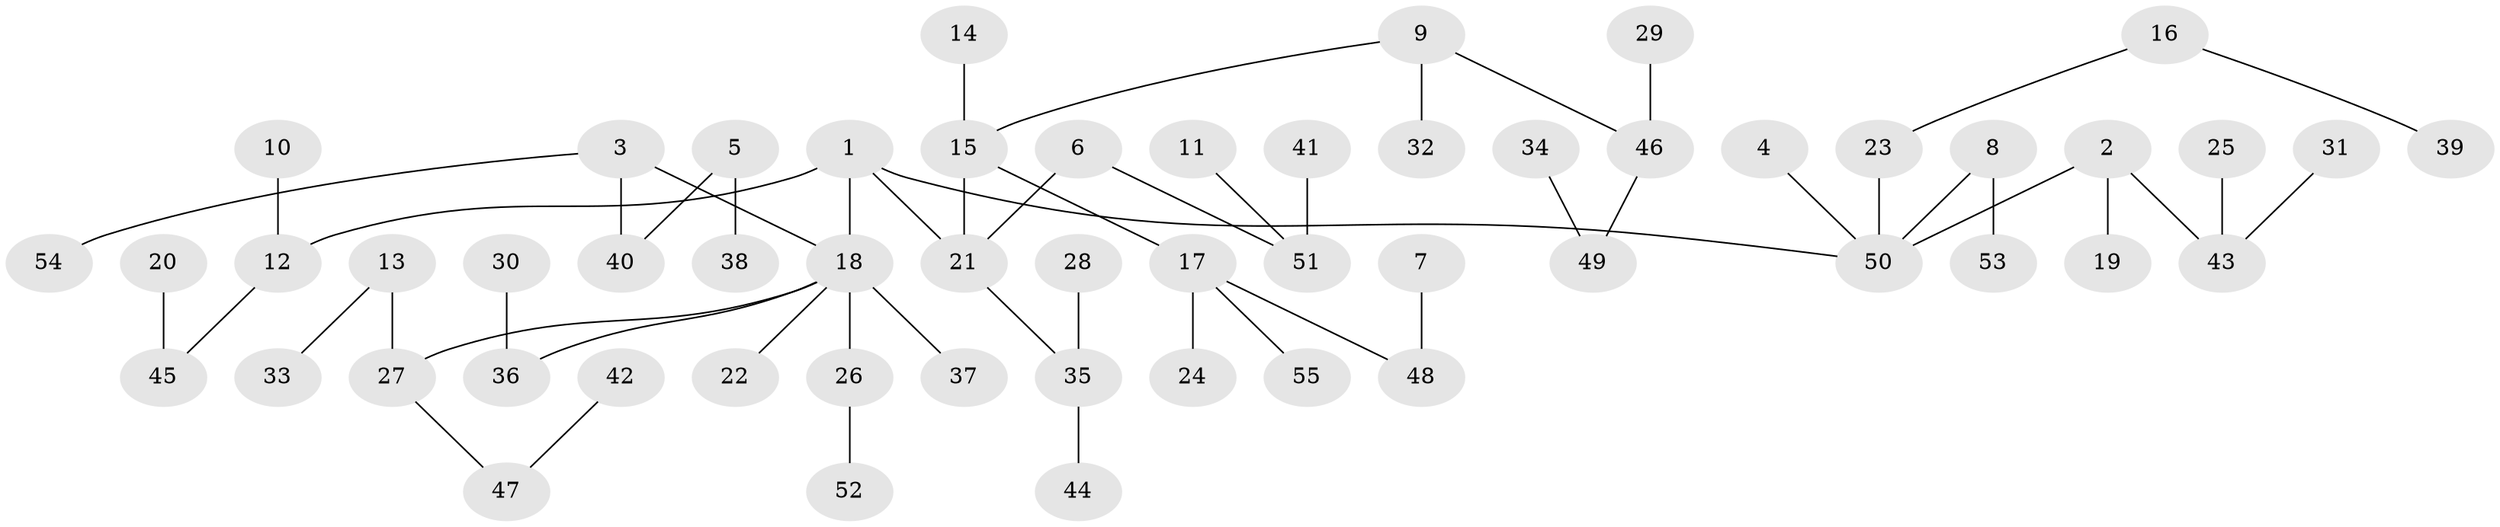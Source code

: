// original degree distribution, {8: 0.011111111111111112, 4: 0.07777777777777778, 6: 0.011111111111111112, 3: 0.14444444444444443, 1: 0.5, 2: 0.23333333333333334, 5: 0.022222222222222223}
// Generated by graph-tools (version 1.1) at 2025/37/03/04/25 23:37:18]
// undirected, 55 vertices, 54 edges
graph export_dot {
  node [color=gray90,style=filled];
  1;
  2;
  3;
  4;
  5;
  6;
  7;
  8;
  9;
  10;
  11;
  12;
  13;
  14;
  15;
  16;
  17;
  18;
  19;
  20;
  21;
  22;
  23;
  24;
  25;
  26;
  27;
  28;
  29;
  30;
  31;
  32;
  33;
  34;
  35;
  36;
  37;
  38;
  39;
  40;
  41;
  42;
  43;
  44;
  45;
  46;
  47;
  48;
  49;
  50;
  51;
  52;
  53;
  54;
  55;
  1 -- 12 [weight=1.0];
  1 -- 18 [weight=1.0];
  1 -- 21 [weight=1.0];
  1 -- 50 [weight=1.0];
  2 -- 19 [weight=1.0];
  2 -- 43 [weight=1.0];
  2 -- 50 [weight=1.0];
  3 -- 18 [weight=1.0];
  3 -- 40 [weight=1.0];
  3 -- 54 [weight=1.0];
  4 -- 50 [weight=1.0];
  5 -- 38 [weight=1.0];
  5 -- 40 [weight=1.0];
  6 -- 21 [weight=1.0];
  6 -- 51 [weight=1.0];
  7 -- 48 [weight=1.0];
  8 -- 50 [weight=1.0];
  8 -- 53 [weight=1.0];
  9 -- 15 [weight=1.0];
  9 -- 32 [weight=1.0];
  9 -- 46 [weight=1.0];
  10 -- 12 [weight=1.0];
  11 -- 51 [weight=1.0];
  12 -- 45 [weight=1.0];
  13 -- 27 [weight=1.0];
  13 -- 33 [weight=1.0];
  14 -- 15 [weight=1.0];
  15 -- 17 [weight=1.0];
  15 -- 21 [weight=1.0];
  16 -- 23 [weight=1.0];
  16 -- 39 [weight=1.0];
  17 -- 24 [weight=1.0];
  17 -- 48 [weight=1.0];
  17 -- 55 [weight=1.0];
  18 -- 22 [weight=1.0];
  18 -- 26 [weight=1.0];
  18 -- 27 [weight=1.0];
  18 -- 36 [weight=1.0];
  18 -- 37 [weight=1.0];
  20 -- 45 [weight=1.0];
  21 -- 35 [weight=1.0];
  23 -- 50 [weight=1.0];
  25 -- 43 [weight=1.0];
  26 -- 52 [weight=1.0];
  27 -- 47 [weight=1.0];
  28 -- 35 [weight=1.0];
  29 -- 46 [weight=1.0];
  30 -- 36 [weight=1.0];
  31 -- 43 [weight=1.0];
  34 -- 49 [weight=1.0];
  35 -- 44 [weight=1.0];
  41 -- 51 [weight=1.0];
  42 -- 47 [weight=1.0];
  46 -- 49 [weight=1.0];
}
